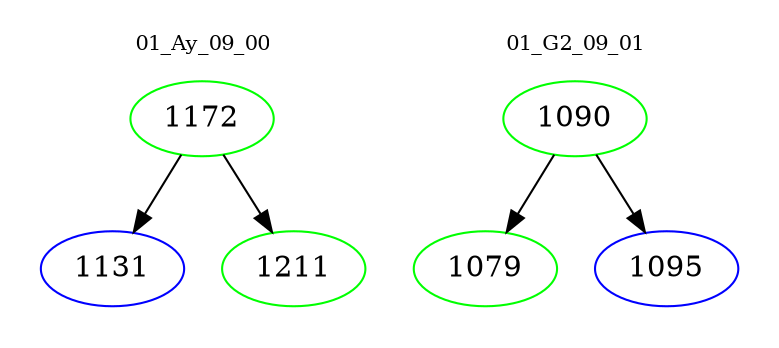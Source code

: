 digraph{
subgraph cluster_0 {
color = white
label = "01_Ay_09_00";
fontsize=10;
T0_1172 [label="1172", color="green"]
T0_1172 -> T0_1131 [color="black"]
T0_1131 [label="1131", color="blue"]
T0_1172 -> T0_1211 [color="black"]
T0_1211 [label="1211", color="green"]
}
subgraph cluster_1 {
color = white
label = "01_G2_09_01";
fontsize=10;
T1_1090 [label="1090", color="green"]
T1_1090 -> T1_1079 [color="black"]
T1_1079 [label="1079", color="green"]
T1_1090 -> T1_1095 [color="black"]
T1_1095 [label="1095", color="blue"]
}
}
